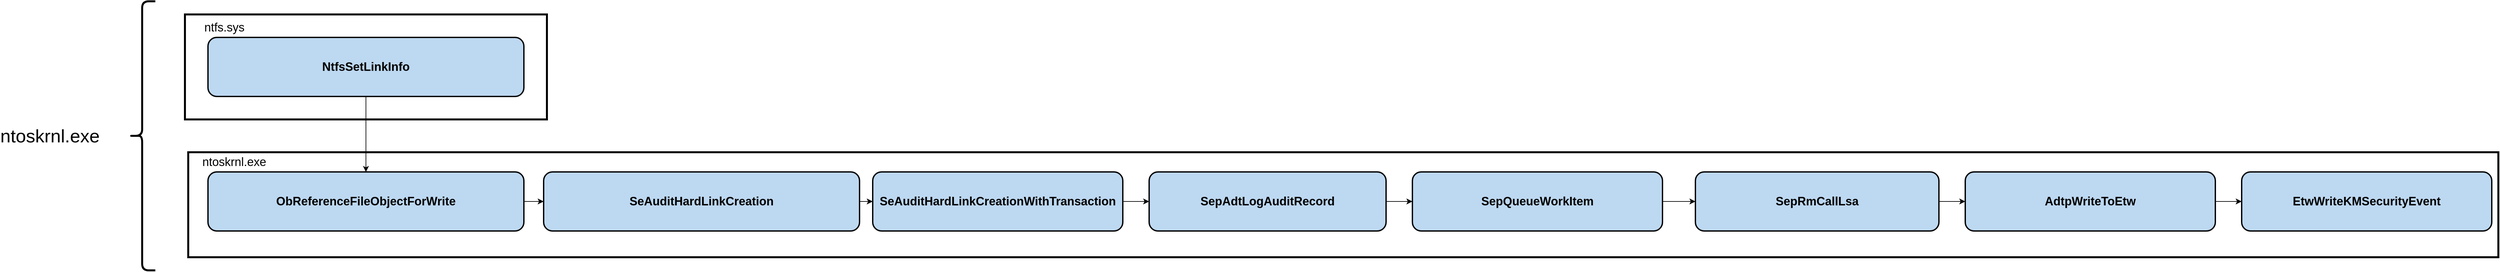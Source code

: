 <mxfile version="20.4.1" type="google"><diagram id="LPDafeNk4ZCgTFsD2qvL" name="Page-1"><mxGraphModel grid="1" page="1" gridSize="10" guides="1" tooltips="1" connect="1" arrows="1" fold="1" pageScale="1" pageWidth="850" pageHeight="1100" math="0" shadow="0"><root><mxCell id="0"/><mxCell id="1" parent="0"/><mxCell id="9z9vuvWMItSTCQBuUps3-1" value="&lt;span style=&quot;font-size: 28px;&quot;&gt;ntoskrnl.exe&lt;/span&gt;" style="text;html=1;strokeColor=none;fillColor=none;align=center;verticalAlign=middle;whiteSpace=wrap;rounded=0;" vertex="1" parent="1"><mxGeometry x="-40" y="1560" width="60" height="30" as="geometry"/></mxCell><mxCell id="9z9vuvWMItSTCQBuUps3-2" value="" style="shape=curlyBracket;whiteSpace=wrap;html=1;rounded=1;fontSize=20;strokeWidth=3;" vertex="1" parent="1"><mxGeometry x="110" y="1370" width="40" height="410" as="geometry"/></mxCell><mxCell id="9z9vuvWMItSTCQBuUps3-3" value="" style="rounded=0;whiteSpace=wrap;html=1;fontSize=20;strokeWidth=3;" vertex="1" parent="1"><mxGeometry x="200" y="1600" width="3510" height="160" as="geometry"/></mxCell><mxCell id="9z9vuvWMItSTCQBuUps3-4" value="&lt;font style=&quot;font-size: 18px;&quot;&gt;ntoskrnl.exe&lt;/font&gt;" style="text;html=1;strokeColor=none;fillColor=none;align=center;verticalAlign=middle;whiteSpace=wrap;rounded=0;" vertex="1" parent="1"><mxGeometry x="240" y="1600" width="60" height="30" as="geometry"/></mxCell><mxCell id="9z9vuvWMItSTCQBuUps3-5" style="edgeStyle=orthogonalEdgeStyle;rounded=0;orthogonalLoop=1;jettySize=auto;html=1;entryX=0;entryY=0.5;entryDx=0;entryDy=0;" edge="1" parent="1" source="9z9vuvWMItSTCQBuUps3-6" target="9z9vuvWMItSTCQBuUps3-16"><mxGeometry relative="1" as="geometry"/></mxCell><mxCell id="9z9vuvWMItSTCQBuUps3-6" value="&lt;b&gt;SepRmCallLsa&lt;/b&gt;" style="rounded=1;whiteSpace=wrap;html=1;fontSize=18;strokeWidth=2;fillColor=#BDD8F1;" vertex="1" parent="1"><mxGeometry x="2490" y="1630" width="370" height="90" as="geometry"/></mxCell><mxCell id="9z9vuvWMItSTCQBuUps3-7" style="edgeStyle=orthogonalEdgeStyle;rounded=0;orthogonalLoop=1;jettySize=auto;html=1;entryX=0;entryY=0.5;entryDx=0;entryDy=0;" edge="1" parent="1" source="9z9vuvWMItSTCQBuUps3-8" target="9z9vuvWMItSTCQBuUps3-6"><mxGeometry relative="1" as="geometry"/></mxCell><mxCell id="9z9vuvWMItSTCQBuUps3-8" value="&lt;b&gt;SepQueueWorkItem&lt;/b&gt;" style="rounded=1;whiteSpace=wrap;html=1;fontSize=18;strokeWidth=2;fillColor=#BDD8F1;" vertex="1" parent="1"><mxGeometry x="2060" y="1630" width="380" height="90" as="geometry"/></mxCell><mxCell id="9z9vuvWMItSTCQBuUps3-9" style="edgeStyle=orthogonalEdgeStyle;rounded=0;orthogonalLoop=1;jettySize=auto;html=1;entryX=0;entryY=0.5;entryDx=0;entryDy=0;" edge="1" parent="1" source="9z9vuvWMItSTCQBuUps3-10" target="9z9vuvWMItSTCQBuUps3-14"><mxGeometry relative="1" as="geometry"/></mxCell><mxCell id="9z9vuvWMItSTCQBuUps3-10" value="&lt;b&gt;SeAuditHardLinkCreationWithTransaction&lt;/b&gt;" style="rounded=1;whiteSpace=wrap;html=1;fontSize=18;strokeWidth=2;fillColor=#BDD8F1;" vertex="1" parent="1"><mxGeometry x="1240" y="1630" width="380" height="90" as="geometry"/></mxCell><mxCell id="9z9vuvWMItSTCQBuUps3-11" style="edgeStyle=orthogonalEdgeStyle;rounded=0;orthogonalLoop=1;jettySize=auto;html=1;exitX=1;exitY=0.5;exitDx=0;exitDy=0;entryX=0;entryY=0.5;entryDx=0;entryDy=0;" edge="1" parent="1" source="9z9vuvWMItSTCQBuUps3-12" target="9z9vuvWMItSTCQBuUps3-10"><mxGeometry relative="1" as="geometry"/></mxCell><mxCell id="9z9vuvWMItSTCQBuUps3-12" value="&lt;b&gt;SeAuditHardLinkCreation&lt;/b&gt;" style="rounded=1;whiteSpace=wrap;html=1;fontSize=18;strokeWidth=2;fillColor=#BDD8F1;" vertex="1" parent="1"><mxGeometry x="740" y="1630" width="480" height="90" as="geometry"/></mxCell><mxCell id="9z9vuvWMItSTCQBuUps3-13" style="edgeStyle=orthogonalEdgeStyle;rounded=0;orthogonalLoop=1;jettySize=auto;html=1;entryX=0;entryY=0.5;entryDx=0;entryDy=0;" edge="1" parent="1" source="9z9vuvWMItSTCQBuUps3-14" target="9z9vuvWMItSTCQBuUps3-8"><mxGeometry relative="1" as="geometry"/></mxCell><mxCell id="9z9vuvWMItSTCQBuUps3-14" value="&lt;b&gt;SepAdtLogAuditRecord&lt;/b&gt;" style="rounded=1;whiteSpace=wrap;html=1;fontSize=18;strokeWidth=2;fillColor=#BDD8F1;" vertex="1" parent="1"><mxGeometry x="1660" y="1630" width="360" height="90" as="geometry"/></mxCell><mxCell id="9z9vuvWMItSTCQBuUps3-15" style="edgeStyle=orthogonalEdgeStyle;rounded=0;orthogonalLoop=1;jettySize=auto;html=1;entryX=0;entryY=0.5;entryDx=0;entryDy=0;" edge="1" parent="1" source="9z9vuvWMItSTCQBuUps3-16" target="9z9vuvWMItSTCQBuUps3-17"><mxGeometry relative="1" as="geometry"/></mxCell><mxCell id="9z9vuvWMItSTCQBuUps3-16" value="&lt;b&gt;AdtpWriteToEtw&lt;/b&gt;" style="rounded=1;whiteSpace=wrap;html=1;fontSize=18;strokeWidth=2;fillColor=#BDD8F1;" vertex="1" parent="1"><mxGeometry x="2900" y="1630" width="380" height="90" as="geometry"/></mxCell><mxCell id="9z9vuvWMItSTCQBuUps3-17" value="&lt;b&gt;EtwWriteKMSecurityEvent&lt;/b&gt;" style="rounded=1;whiteSpace=wrap;html=1;fontSize=18;strokeWidth=2;fillColor=#BDD8F1;" vertex="1" parent="1"><mxGeometry x="3320" y="1630" width="380" height="90" as="geometry"/></mxCell><mxCell id="9z9vuvWMItSTCQBuUps3-18" style="edgeStyle=orthogonalEdgeStyle;rounded=0;orthogonalLoop=1;jettySize=auto;html=1;entryX=0;entryY=0.5;entryDx=0;entryDy=0;" edge="1" parent="1" source="9z9vuvWMItSTCQBuUps3-19" target="9z9vuvWMItSTCQBuUps3-12"><mxGeometry relative="1" as="geometry"/></mxCell><mxCell id="9z9vuvWMItSTCQBuUps3-19" value="&lt;b&gt;ObReferenceFileObjectForWrite&lt;/b&gt;" style="rounded=1;whiteSpace=wrap;html=1;fontSize=18;strokeWidth=2;fillColor=#BDD8F1;" vertex="1" parent="1"><mxGeometry x="230" y="1630" width="480" height="90" as="geometry"/></mxCell><mxCell id="9z9vuvWMItSTCQBuUps3-20" value="" style="rounded=0;whiteSpace=wrap;html=1;fontSize=20;strokeWidth=3;" vertex="1" parent="1"><mxGeometry x="195" y="1390" width="550" height="160" as="geometry"/></mxCell><mxCell id="9z9vuvWMItSTCQBuUps3-21" value="&lt;font style=&quot;font-size: 18px;&quot;&gt;ntfs.sys&lt;/font&gt;" style="text;html=1;strokeColor=none;fillColor=none;align=center;verticalAlign=middle;whiteSpace=wrap;rounded=0;" vertex="1" parent="1"><mxGeometry x="225" y="1395" width="60" height="30" as="geometry"/></mxCell><mxCell id="9z9vuvWMItSTCQBuUps3-23" style="edgeStyle=orthogonalEdgeStyle;rounded=0;orthogonalLoop=1;jettySize=auto;html=1;" edge="1" parent="1" source="9z9vuvWMItSTCQBuUps3-22" target="9z9vuvWMItSTCQBuUps3-19"><mxGeometry relative="1" as="geometry"/></mxCell><mxCell id="9z9vuvWMItSTCQBuUps3-22" value="&lt;b&gt;NtfsSetLinkInfo&lt;/b&gt;" style="rounded=1;whiteSpace=wrap;html=1;fontSize=18;strokeWidth=2;fillColor=#BDD8F1;" vertex="1" parent="1"><mxGeometry x="230" y="1425" width="480" height="90" as="geometry"/></mxCell></root></mxGraphModel></diagram></mxfile>